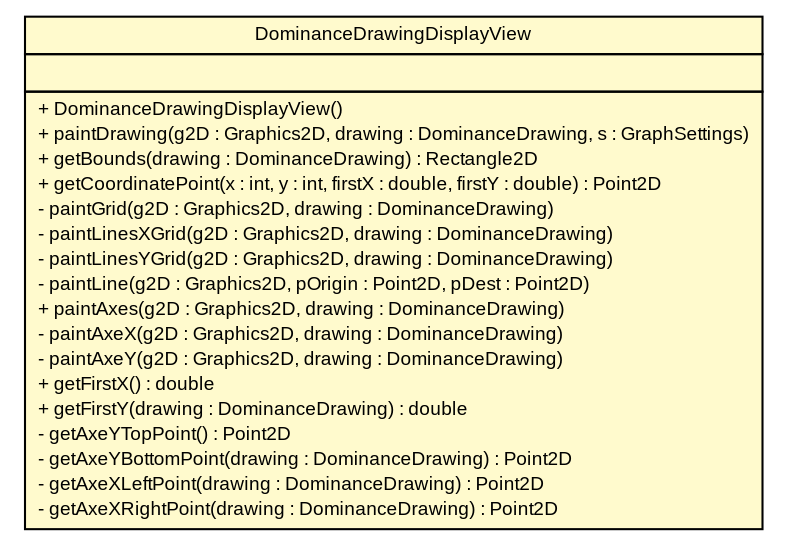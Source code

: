 #!/usr/local/bin/dot
#
# Class diagram 
# Generated by UMLGraph version R5_6 (http://www.umlgraph.org/)
#

digraph G {
	edge [fontname="arial",fontsize=10,labelfontname="arial",labelfontsize=10];
	node [fontname="arial",fontsize=10,shape=plaintext];
	nodesep=0.25;
	ranksep=0.5;
	// pfc.views.display.algorithms.dominance.DominanceDrawingDisplayView
	c6092 [label=<<table title="pfc.views.display.algorithms.dominance.DominanceDrawingDisplayView" border="0" cellborder="1" cellspacing="0" cellpadding="2" port="p" bgcolor="lemonChiffon" href="./DominanceDrawingDisplayView.html">
		<tr><td><table border="0" cellspacing="0" cellpadding="1">
<tr><td align="center" balign="center"> DominanceDrawingDisplayView </td></tr>
		</table></td></tr>
		<tr><td><table border="0" cellspacing="0" cellpadding="1">
<tr><td align="left" balign="left">  </td></tr>
		</table></td></tr>
		<tr><td><table border="0" cellspacing="0" cellpadding="1">
<tr><td align="left" balign="left"> + DominanceDrawingDisplayView() </td></tr>
<tr><td align="left" balign="left"> + paintDrawing(g2D : Graphics2D, drawing : DominanceDrawing, s : GraphSettings) </td></tr>
<tr><td align="left" balign="left"> + getBounds(drawing : DominanceDrawing) : Rectangle2D </td></tr>
<tr><td align="left" balign="left"> + getCoordinatePoint(x : int, y : int, firstX : double, firstY : double) : Point2D </td></tr>
<tr><td align="left" balign="left"> - paintGrid(g2D : Graphics2D, drawing : DominanceDrawing) </td></tr>
<tr><td align="left" balign="left"> - paintLinesXGrid(g2D : Graphics2D, drawing : DominanceDrawing) </td></tr>
<tr><td align="left" balign="left"> - paintLinesYGrid(g2D : Graphics2D, drawing : DominanceDrawing) </td></tr>
<tr><td align="left" balign="left"> - paintLine(g2D : Graphics2D, pOrigin : Point2D, pDest : Point2D) </td></tr>
<tr><td align="left" balign="left"> + paintAxes(g2D : Graphics2D, drawing : DominanceDrawing) </td></tr>
<tr><td align="left" balign="left"> - paintAxeX(g2D : Graphics2D, drawing : DominanceDrawing) </td></tr>
<tr><td align="left" balign="left"> - paintAxeY(g2D : Graphics2D, drawing : DominanceDrawing) </td></tr>
<tr><td align="left" balign="left"> + getFirstX() : double </td></tr>
<tr><td align="left" balign="left"> + getFirstY(drawing : DominanceDrawing) : double </td></tr>
<tr><td align="left" balign="left"> - getAxeYTopPoint() : Point2D </td></tr>
<tr><td align="left" balign="left"> - getAxeYBottomPoint(drawing : DominanceDrawing) : Point2D </td></tr>
<tr><td align="left" balign="left"> - getAxeXLeftPoint(drawing : DominanceDrawing) : Point2D </td></tr>
<tr><td align="left" balign="left"> - getAxeXRightPoint(drawing : DominanceDrawing) : Point2D </td></tr>
		</table></td></tr>
		</table>>, URL="./DominanceDrawingDisplayView.html", fontname="arial", fontcolor="black", fontsize=9.0];
}

